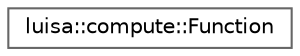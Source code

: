 digraph "类继承关系图"
{
 // LATEX_PDF_SIZE
  bgcolor="transparent";
  edge [fontname=Helvetica,fontsize=10,labelfontname=Helvetica,labelfontsize=10];
  node [fontname=Helvetica,fontsize=10,shape=box,height=0.2,width=0.4];
  rankdir="LR";
  Node0 [id="Node000000",label="luisa::compute::Function",height=0.2,width=0.4,color="grey40", fillcolor="white", style="filled",URL="$classluisa_1_1compute_1_1_function.html",tooltip="Function class"];
}
